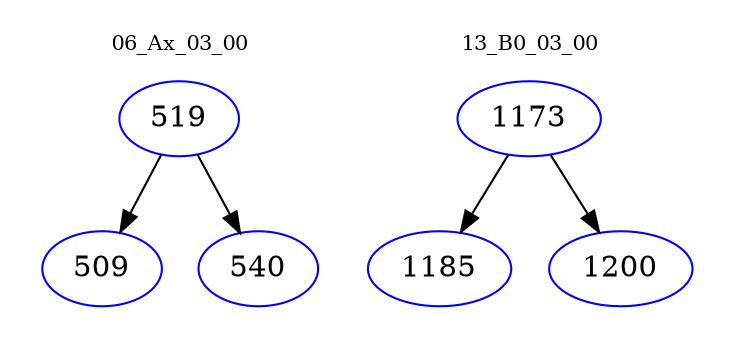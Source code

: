 digraph{
subgraph cluster_0 {
color = white
label = "06_Ax_03_00";
fontsize=10;
T0_519 [label="519", color="blue"]
T0_519 -> T0_509 [color="black"]
T0_509 [label="509", color="blue"]
T0_519 -> T0_540 [color="black"]
T0_540 [label="540", color="blue"]
}
subgraph cluster_1 {
color = white
label = "13_B0_03_00";
fontsize=10;
T1_1173 [label="1173", color="blue"]
T1_1173 -> T1_1185 [color="black"]
T1_1185 [label="1185", color="blue"]
T1_1173 -> T1_1200 [color="black"]
T1_1200 [label="1200", color="blue"]
}
}
